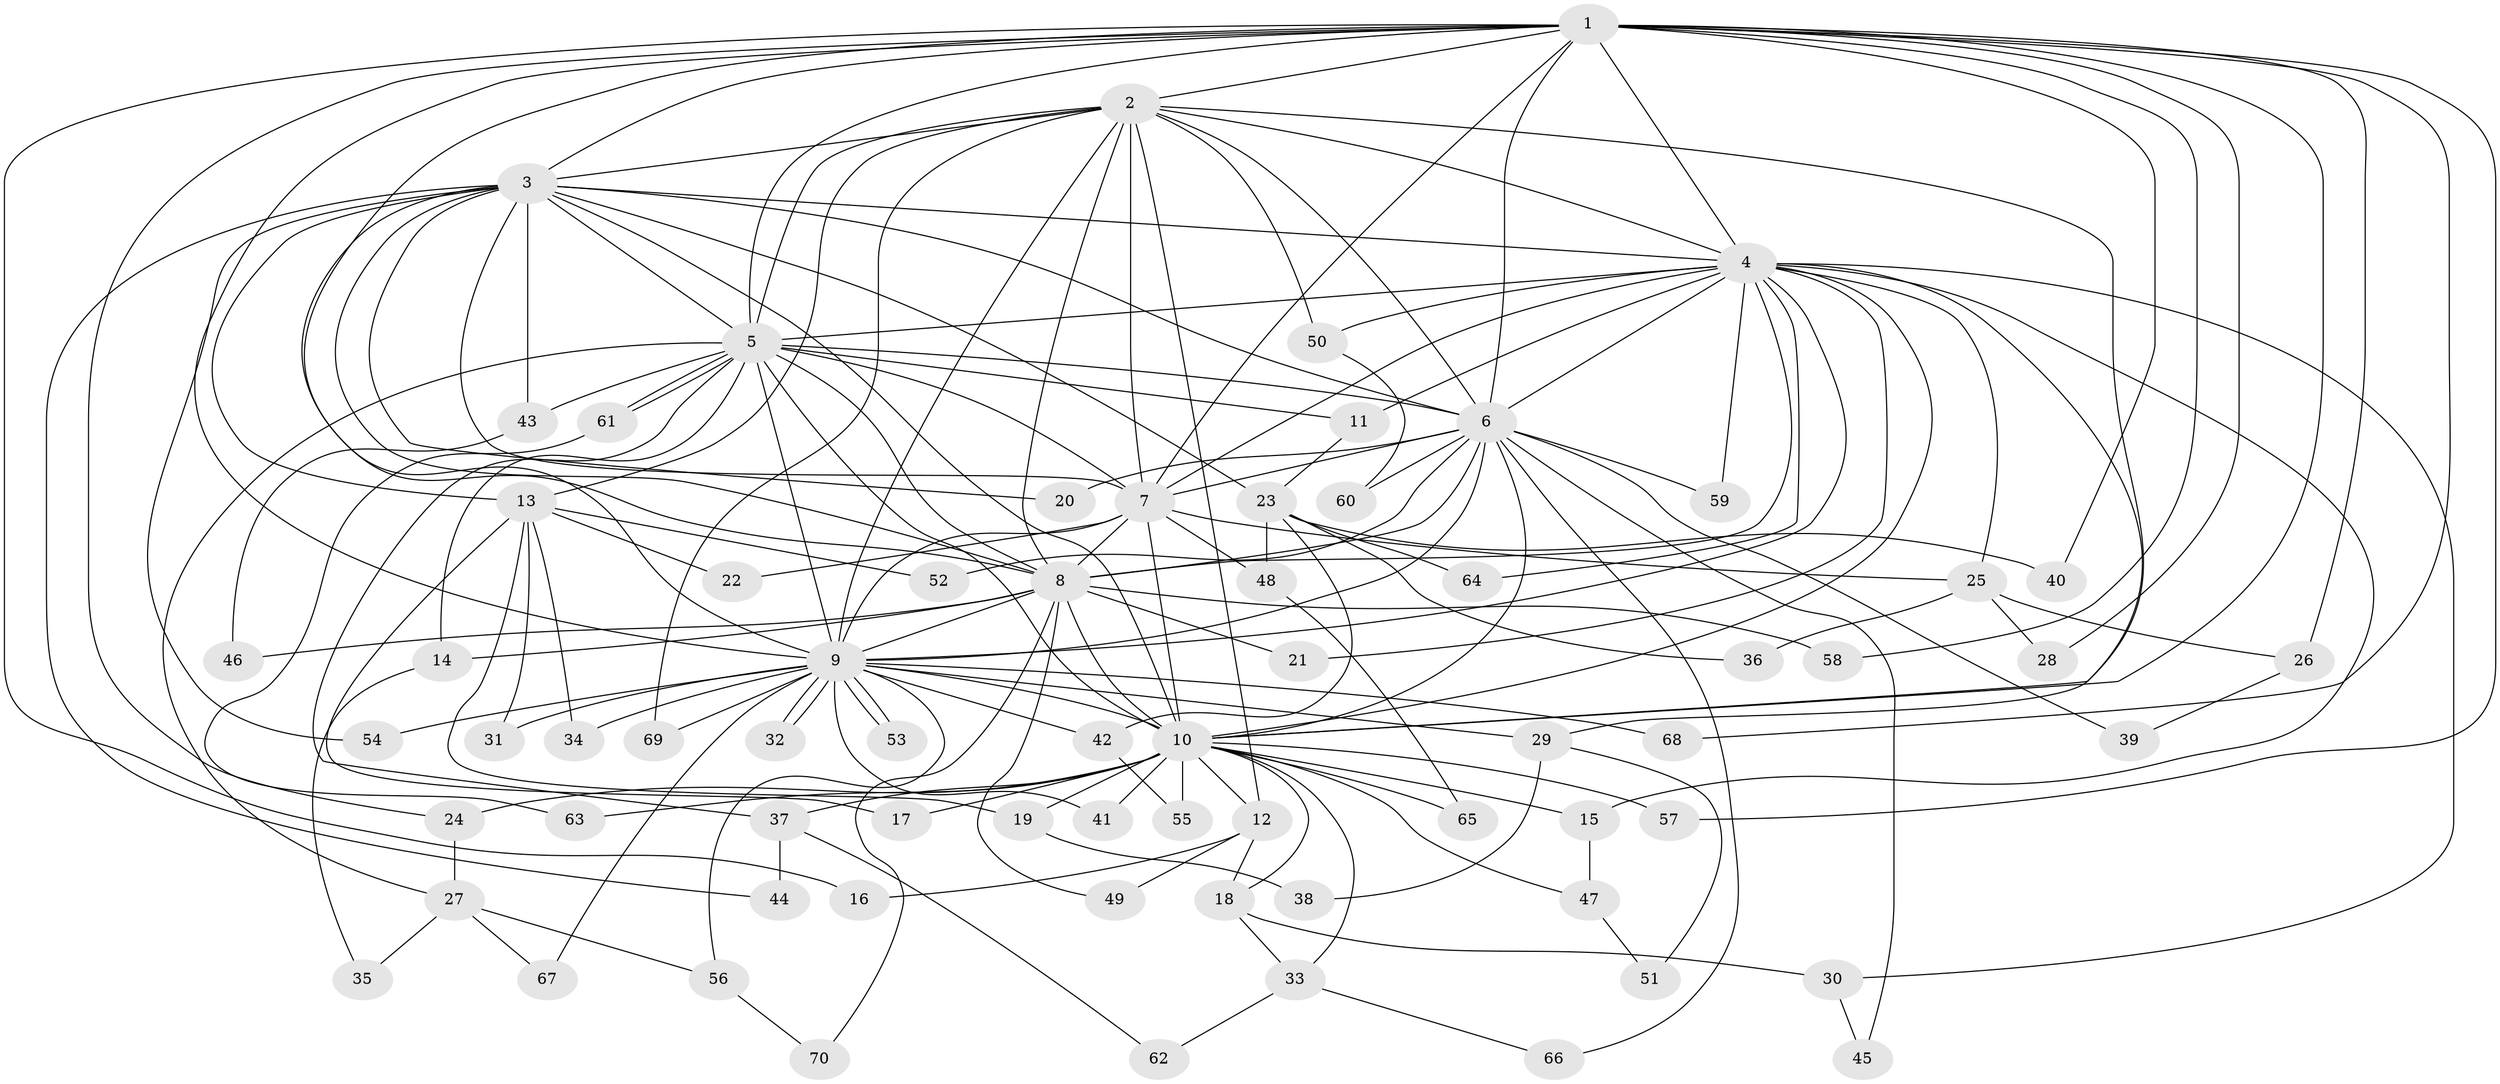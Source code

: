 // Generated by graph-tools (version 1.1) at 2025/11/02/27/25 16:11:05]
// undirected, 70 vertices, 165 edges
graph export_dot {
graph [start="1"]
  node [color=gray90,style=filled];
  1;
  2;
  3;
  4;
  5;
  6;
  7;
  8;
  9;
  10;
  11;
  12;
  13;
  14;
  15;
  16;
  17;
  18;
  19;
  20;
  21;
  22;
  23;
  24;
  25;
  26;
  27;
  28;
  29;
  30;
  31;
  32;
  33;
  34;
  35;
  36;
  37;
  38;
  39;
  40;
  41;
  42;
  43;
  44;
  45;
  46;
  47;
  48;
  49;
  50;
  51;
  52;
  53;
  54;
  55;
  56;
  57;
  58;
  59;
  60;
  61;
  62;
  63;
  64;
  65;
  66;
  67;
  68;
  69;
  70;
  1 -- 2;
  1 -- 3;
  1 -- 4;
  1 -- 5;
  1 -- 6;
  1 -- 7;
  1 -- 8;
  1 -- 9;
  1 -- 10;
  1 -- 16;
  1 -- 24;
  1 -- 26;
  1 -- 28;
  1 -- 40;
  1 -- 57;
  1 -- 58;
  1 -- 68;
  2 -- 3;
  2 -- 4;
  2 -- 5;
  2 -- 6;
  2 -- 7;
  2 -- 8;
  2 -- 9;
  2 -- 10;
  2 -- 12;
  2 -- 13;
  2 -- 50;
  2 -- 69;
  3 -- 4;
  3 -- 5;
  3 -- 6;
  3 -- 7;
  3 -- 8;
  3 -- 9;
  3 -- 10;
  3 -- 13;
  3 -- 20;
  3 -- 23;
  3 -- 43;
  3 -- 44;
  3 -- 54;
  4 -- 5;
  4 -- 6;
  4 -- 7;
  4 -- 8;
  4 -- 9;
  4 -- 10;
  4 -- 11;
  4 -- 15;
  4 -- 21;
  4 -- 25;
  4 -- 29;
  4 -- 30;
  4 -- 50;
  4 -- 59;
  4 -- 64;
  5 -- 6;
  5 -- 7;
  5 -- 8;
  5 -- 9;
  5 -- 10;
  5 -- 11;
  5 -- 14;
  5 -- 27;
  5 -- 37;
  5 -- 43;
  5 -- 61;
  5 -- 61;
  6 -- 7;
  6 -- 8;
  6 -- 9;
  6 -- 10;
  6 -- 20;
  6 -- 39;
  6 -- 45;
  6 -- 52;
  6 -- 59;
  6 -- 60;
  6 -- 66;
  7 -- 8;
  7 -- 9;
  7 -- 10;
  7 -- 22;
  7 -- 25;
  7 -- 48;
  8 -- 9;
  8 -- 10;
  8 -- 14;
  8 -- 21;
  8 -- 46;
  8 -- 49;
  8 -- 58;
  8 -- 70;
  9 -- 10;
  9 -- 29;
  9 -- 31;
  9 -- 32;
  9 -- 32;
  9 -- 34;
  9 -- 41;
  9 -- 42;
  9 -- 53;
  9 -- 53;
  9 -- 54;
  9 -- 56;
  9 -- 67;
  9 -- 68;
  9 -- 69;
  10 -- 12;
  10 -- 15;
  10 -- 17;
  10 -- 18;
  10 -- 19;
  10 -- 24;
  10 -- 33;
  10 -- 37;
  10 -- 41;
  10 -- 47;
  10 -- 55;
  10 -- 57;
  10 -- 63;
  10 -- 65;
  11 -- 23;
  12 -- 16;
  12 -- 18;
  12 -- 49;
  13 -- 17;
  13 -- 19;
  13 -- 22;
  13 -- 31;
  13 -- 34;
  13 -- 52;
  14 -- 35;
  15 -- 47;
  18 -- 30;
  18 -- 33;
  19 -- 38;
  23 -- 36;
  23 -- 40;
  23 -- 42;
  23 -- 48;
  23 -- 64;
  24 -- 27;
  25 -- 26;
  25 -- 28;
  25 -- 36;
  26 -- 39;
  27 -- 35;
  27 -- 56;
  27 -- 67;
  29 -- 38;
  29 -- 51;
  30 -- 45;
  33 -- 62;
  33 -- 66;
  37 -- 44;
  37 -- 62;
  42 -- 55;
  43 -- 46;
  47 -- 51;
  48 -- 65;
  50 -- 60;
  56 -- 70;
  61 -- 63;
}
